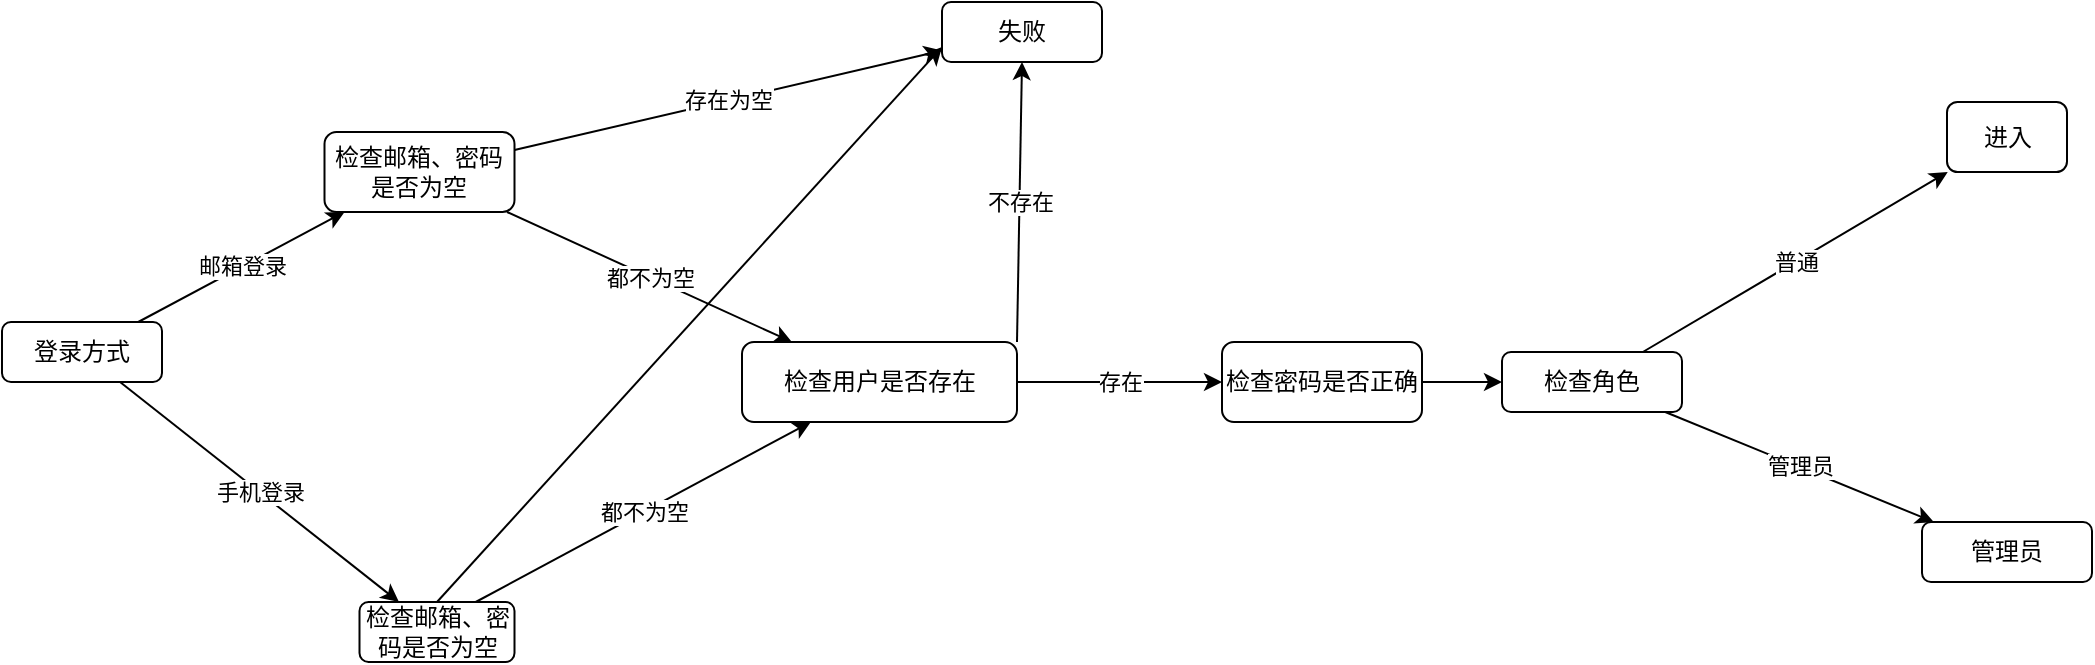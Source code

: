<mxfile>
    <diagram id="_nKMrMbocazPtErH9bCT" name="Page-1">
        <mxGraphModel dx="833" dy="617" grid="1" gridSize="10" guides="1" tooltips="1" connect="1" arrows="1" fold="1" page="1" pageScale="1" pageWidth="827" pageHeight="1169" math="0" shadow="0">
            <root>
                <mxCell id="0"/>
                <mxCell id="1" parent="0"/>
                <mxCell id="10" value="邮箱登录" style="edgeStyle=none;html=1;" edge="1" parent="1" source="2" target="9">
                    <mxGeometry relative="1" as="geometry"/>
                </mxCell>
                <mxCell id="14" value="手机登录" style="edgeStyle=none;html=1;" edge="1" parent="1" source="2" target="13">
                    <mxGeometry relative="1" as="geometry"/>
                </mxCell>
                <mxCell id="2" value="登录方式" style="rounded=1;whiteSpace=wrap;html=1;" vertex="1" parent="1">
                    <mxGeometry x="10" y="190" width="80" height="30" as="geometry"/>
                </mxCell>
                <mxCell id="16" value="存在为空" style="edgeStyle=none;html=1;" edge="1" parent="1" source="9" target="15">
                    <mxGeometry relative="1" as="geometry"/>
                </mxCell>
                <mxCell id="18" value="都不为空" style="edgeStyle=none;html=1;" edge="1" parent="1" source="9" target="17">
                    <mxGeometry relative="1" as="geometry"/>
                </mxCell>
                <mxCell id="9" value="检查邮箱、密码是否为空" style="whiteSpace=wrap;html=1;rounded=1;" vertex="1" parent="1">
                    <mxGeometry x="171.25" y="95" width="95" height="40" as="geometry"/>
                </mxCell>
                <mxCell id="25" value="都不为空" style="edgeStyle=none;html=1;exitX=0.75;exitY=0;exitDx=0;exitDy=0;entryX=0.25;entryY=1;entryDx=0;entryDy=0;" edge="1" parent="1" source="13" target="17">
                    <mxGeometry relative="1" as="geometry"/>
                </mxCell>
                <mxCell id="26" style="edgeStyle=none;html=1;exitX=0.5;exitY=0;exitDx=0;exitDy=0;entryX=0;entryY=0.75;entryDx=0;entryDy=0;" edge="1" parent="1" source="13" target="15">
                    <mxGeometry relative="1" as="geometry"/>
                </mxCell>
                <mxCell id="13" value="检查邮箱、密码是否为空" style="whiteSpace=wrap;html=1;rounded=1;" vertex="1" parent="1">
                    <mxGeometry x="188.75" y="330" width="77.5" height="30" as="geometry"/>
                </mxCell>
                <mxCell id="15" value="失败" style="whiteSpace=wrap;html=1;rounded=1;" vertex="1" parent="1">
                    <mxGeometry x="480" y="30" width="80" height="30" as="geometry"/>
                </mxCell>
                <mxCell id="20" value="存在" style="edgeStyle=none;html=1;" edge="1" parent="1" source="17" target="19">
                    <mxGeometry relative="1" as="geometry"/>
                </mxCell>
                <mxCell id="22" value="不存在" style="edgeStyle=none;html=1;exitX=1;exitY=0;exitDx=0;exitDy=0;entryX=0.5;entryY=1;entryDx=0;entryDy=0;" edge="1" parent="1" source="17" target="15">
                    <mxGeometry relative="1" as="geometry"/>
                </mxCell>
                <mxCell id="17" value="检查用户是否存在" style="whiteSpace=wrap;html=1;rounded=1;" vertex="1" parent="1">
                    <mxGeometry x="380" y="200" width="137.5" height="40" as="geometry"/>
                </mxCell>
                <mxCell id="24" value="" style="edgeStyle=none;html=1;" edge="1" parent="1" source="19" target="23">
                    <mxGeometry relative="1" as="geometry"/>
                </mxCell>
                <mxCell id="19" value="检查密码是否正确" style="whiteSpace=wrap;html=1;rounded=1;" vertex="1" parent="1">
                    <mxGeometry x="620" y="200" width="100" height="40" as="geometry"/>
                </mxCell>
                <mxCell id="29" value="普通" style="edgeStyle=none;html=1;" edge="1" parent="1" source="23" target="28">
                    <mxGeometry relative="1" as="geometry"/>
                </mxCell>
                <mxCell id="31" value="管理员" style="edgeStyle=none;html=1;" edge="1" parent="1" source="23" target="30">
                    <mxGeometry relative="1" as="geometry"/>
                </mxCell>
                <mxCell id="23" value="检查角色" style="whiteSpace=wrap;html=1;rounded=1;" vertex="1" parent="1">
                    <mxGeometry x="760" y="205" width="90" height="30" as="geometry"/>
                </mxCell>
                <mxCell id="28" value="进入" style="whiteSpace=wrap;html=1;rounded=1;" vertex="1" parent="1">
                    <mxGeometry x="982.5" y="80" width="60" height="35" as="geometry"/>
                </mxCell>
                <mxCell id="30" value="管理员" style="whiteSpace=wrap;html=1;rounded=1;" vertex="1" parent="1">
                    <mxGeometry x="970" y="290" width="85" height="30" as="geometry"/>
                </mxCell>
            </root>
        </mxGraphModel>
    </diagram>
</mxfile>